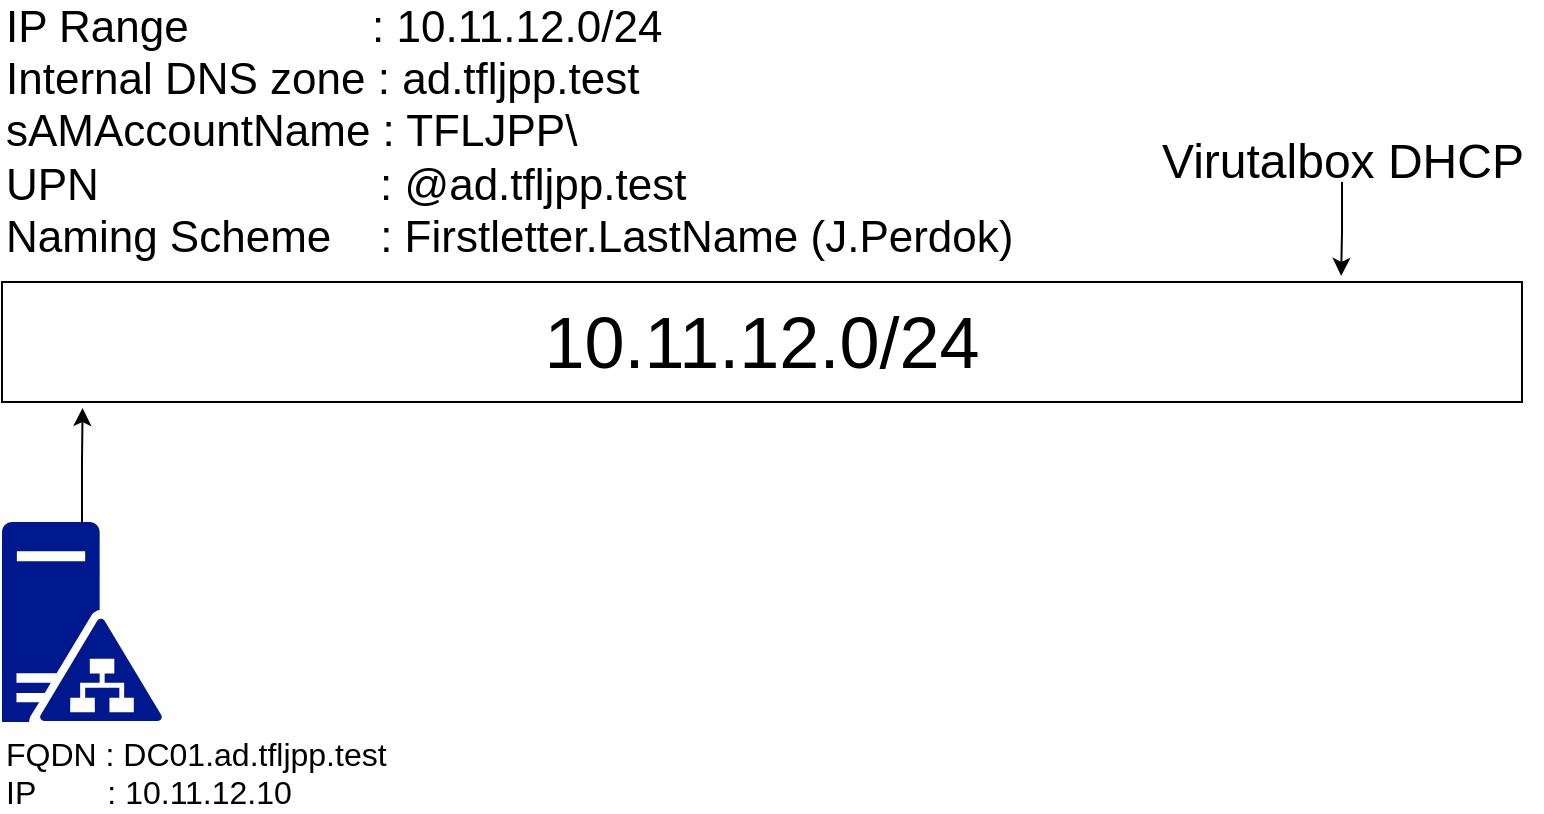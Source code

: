 <mxfile version="14.2.4" type="embed">
    <diagram id="tbSszpNPi6aQqwqq7qHc" name="Page-1">
        <mxGraphModel dx="797" dy="733" grid="1" gridSize="10" guides="1" tooltips="1" connect="1" arrows="1" fold="1" page="1" pageScale="1" pageWidth="850" pageHeight="1100" math="0" shadow="0">
            <root>
                <mxCell id="0"/>
                <mxCell id="1" parent="0"/>
                <mxCell id="i9nTB-gmrB2XtGuJBblc-6" style="edgeStyle=orthogonalEdgeStyle;rounded=0;orthogonalLoop=1;jettySize=auto;html=1;entryX=0.053;entryY=1.05;entryDx=0;entryDy=0;entryPerimeter=0;" parent="1" source="i9nTB-gmrB2XtGuJBblc-3" target="i9nTB-gmrB2XtGuJBblc-4" edge="1">
                    <mxGeometry relative="1" as="geometry"/>
                </mxCell>
                <mxCell id="i9nTB-gmrB2XtGuJBblc-3" value="&lt;div align=&quot;left&quot;&gt;&lt;font style=&quot;font-size: 16px&quot;&gt;FQDN : DC01.ad.tfljpp.test&lt;/font&gt;&lt;/div&gt;&lt;div align=&quot;left&quot;&gt;&lt;font style=&quot;font-size: 16px&quot;&gt;IP&amp;nbsp;&amp;nbsp;&amp;nbsp;&amp;nbsp;&amp;nbsp;&amp;nbsp;&amp;nbsp; : 10.11.12.10&lt;br&gt;&lt;/font&gt;&lt;/div&gt;" style="aspect=fixed;pointerEvents=1;shadow=0;dashed=0;html=1;strokeColor=none;labelPosition=center;verticalLabelPosition=bottom;verticalAlign=top;align=left;fillColor=#00188D;shape=mxgraph.mscae.enterprise.ad_fs" parent="1" vertex="1">
                    <mxGeometry x="40" y="400" width="80" height="100" as="geometry"/>
                </mxCell>
                <mxCell id="i9nTB-gmrB2XtGuJBblc-4" value="&lt;font style=&quot;font-size: 36px&quot;&gt;10.11.12.0/24&lt;/font&gt;" style="rounded=0;whiteSpace=wrap;html=1;" parent="1" vertex="1">
                    <mxGeometry x="40" y="280" width="760" height="60" as="geometry"/>
                </mxCell>
                <mxCell id="3" value="&lt;font style=&quot;font-size: 22px&quot;&gt;IP Range&amp;nbsp; &amp;nbsp; &amp;nbsp; &amp;nbsp; &amp;nbsp; &amp;nbsp; &amp;nbsp; &amp;nbsp;: 10.11.12.0/24&lt;br&gt;Internal DNS zone : ad.tfljpp.test&lt;br&gt;&lt;span&gt;sAMAccountName : TFLJPP\&lt;br&gt;&lt;/span&gt;UPN&amp;nbsp; &amp;nbsp; &amp;nbsp; &amp;nbsp; &amp;nbsp; &amp;nbsp; &amp;nbsp; &amp;nbsp; &amp;nbsp; &amp;nbsp; &amp;nbsp; &amp;nbsp;: @ad.tfljpp.test&lt;br&gt;Naming Scheme&amp;nbsp; &amp;nbsp; : Firstletter.LastName (J.Perdok)&lt;br&gt;&lt;/font&gt;" style="text;html=1;align=left;verticalAlign=middle;resizable=0;points=[];autosize=1;" parent="1" vertex="1">
                    <mxGeometry x="40" y="160" width="520" height="90" as="geometry"/>
                </mxCell>
                <mxCell id="7" style="edgeStyle=orthogonalEdgeStyle;rounded=0;orthogonalLoop=1;jettySize=auto;html=1;entryX=0.881;entryY=-0.051;entryDx=0;entryDy=0;entryPerimeter=0;" edge="1" parent="1" source="6" target="i9nTB-gmrB2XtGuJBblc-4">
                    <mxGeometry relative="1" as="geometry"/>
                </mxCell>
                <mxCell id="6" value="&lt;font style=&quot;font-size: 24px&quot;&gt;Virutalbox DHCP&lt;/font&gt;" style="text;html=1;align=center;verticalAlign=middle;resizable=0;points=[];autosize=1;" parent="1" vertex="1">
                    <mxGeometry x="610" y="210" width="200" height="20" as="geometry"/>
                </mxCell>
            </root>
        </mxGraphModel>
    </diagram>
</mxfile>